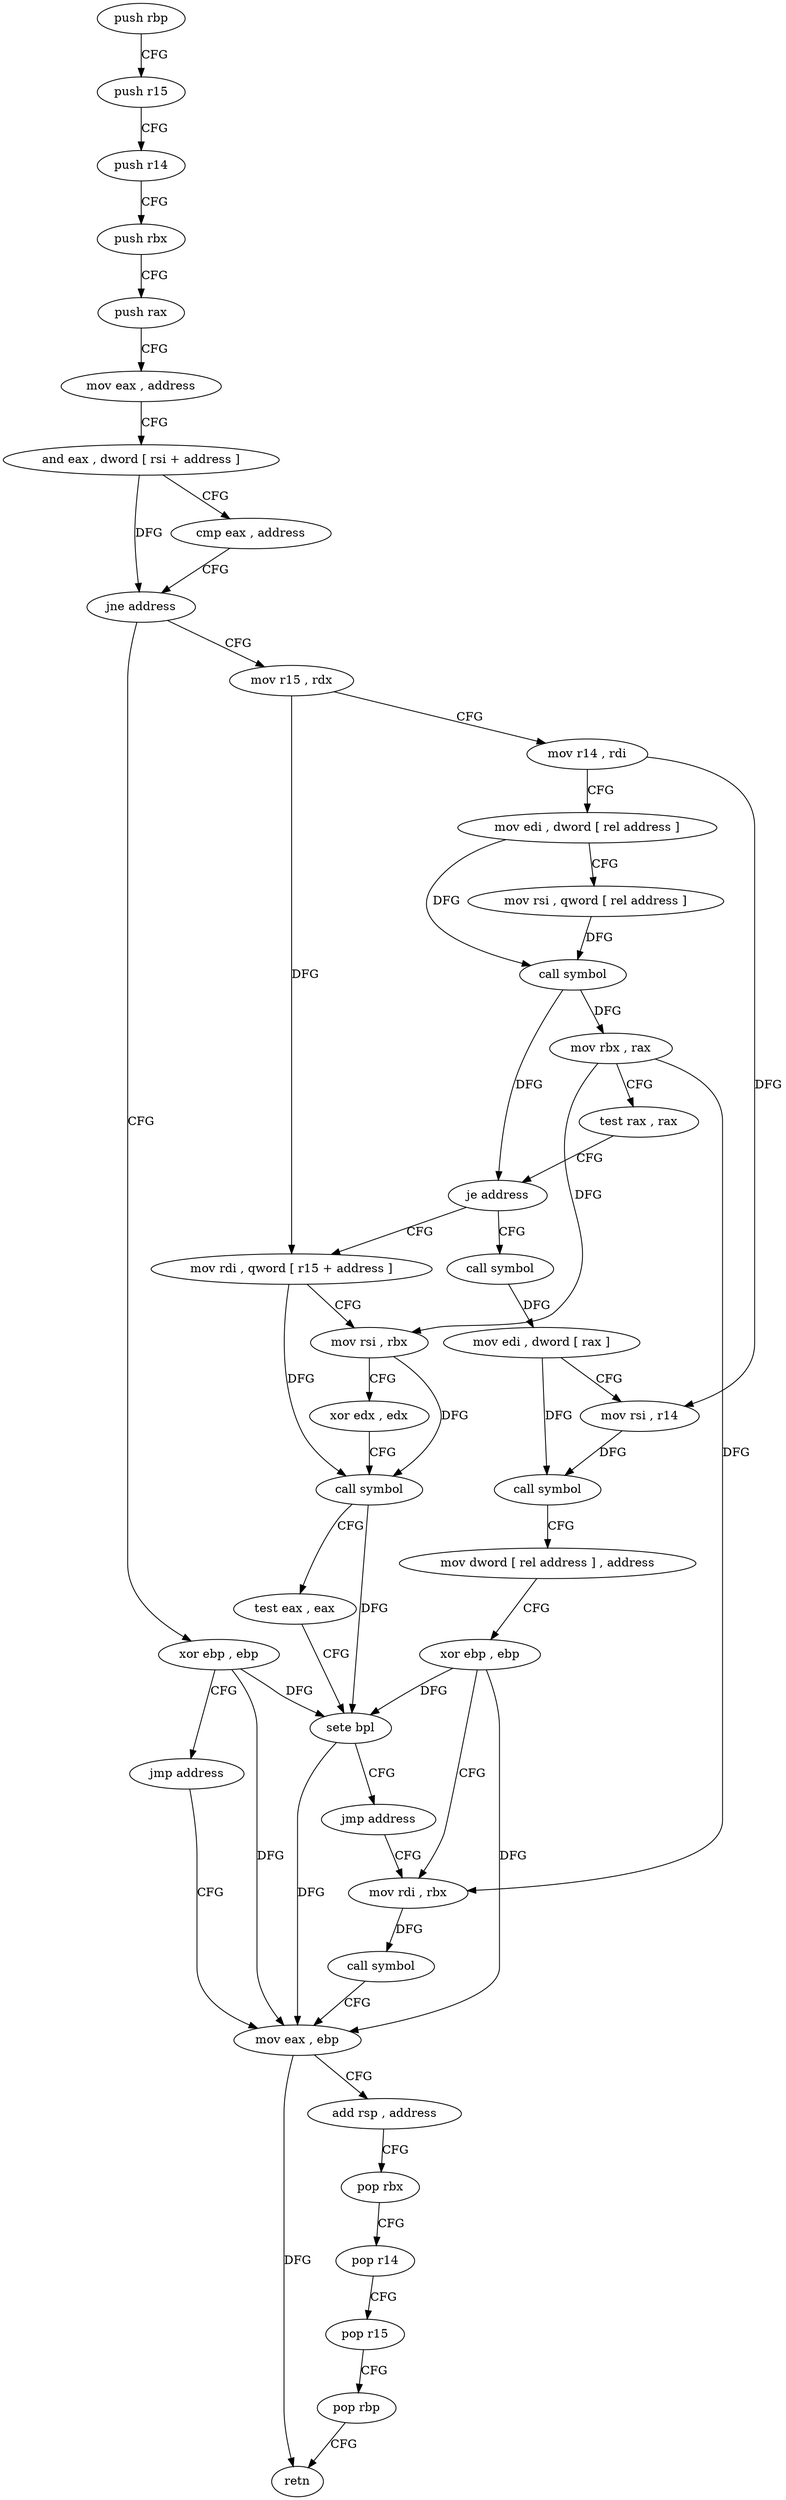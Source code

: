 digraph "func" {
"4212896" [label = "push rbp" ]
"4212897" [label = "push r15" ]
"4212899" [label = "push r14" ]
"4212901" [label = "push rbx" ]
"4212902" [label = "push rax" ]
"4212903" [label = "mov eax , address" ]
"4212908" [label = "and eax , dword [ rsi + address ]" ]
"4212911" [label = "cmp eax , address" ]
"4212916" [label = "jne address" ]
"4212972" [label = "xor ebp , ebp" ]
"4212918" [label = "mov r15 , rdx" ]
"4212974" [label = "jmp address" ]
"4213011" [label = "mov eax , ebp" ]
"4212921" [label = "mov r14 , rdi" ]
"4212924" [label = "mov edi , dword [ rel address ]" ]
"4212930" [label = "mov rsi , qword [ rel address ]" ]
"4212937" [label = "call symbol" ]
"4212942" [label = "mov rbx , rax" ]
"4212945" [label = "test rax , rax" ]
"4212948" [label = "je address" ]
"4212976" [label = "call symbol" ]
"4212950" [label = "mov rdi , qword [ r15 + address ]" ]
"4213013" [label = "add rsp , address" ]
"4213017" [label = "pop rbx" ]
"4213018" [label = "pop r14" ]
"4213020" [label = "pop r15" ]
"4213022" [label = "pop rbp" ]
"4213023" [label = "retn" ]
"4212981" [label = "mov edi , dword [ rax ]" ]
"4212983" [label = "mov rsi , r14" ]
"4212986" [label = "call symbol" ]
"4212991" [label = "mov dword [ rel address ] , address" ]
"4213001" [label = "xor ebp , ebp" ]
"4213003" [label = "mov rdi , rbx" ]
"4212954" [label = "mov rsi , rbx" ]
"4212957" [label = "xor edx , edx" ]
"4212959" [label = "call symbol" ]
"4212964" [label = "test eax , eax" ]
"4212966" [label = "sete bpl" ]
"4212970" [label = "jmp address" ]
"4213006" [label = "call symbol" ]
"4212896" -> "4212897" [ label = "CFG" ]
"4212897" -> "4212899" [ label = "CFG" ]
"4212899" -> "4212901" [ label = "CFG" ]
"4212901" -> "4212902" [ label = "CFG" ]
"4212902" -> "4212903" [ label = "CFG" ]
"4212903" -> "4212908" [ label = "CFG" ]
"4212908" -> "4212911" [ label = "CFG" ]
"4212908" -> "4212916" [ label = "DFG" ]
"4212911" -> "4212916" [ label = "CFG" ]
"4212916" -> "4212972" [ label = "CFG" ]
"4212916" -> "4212918" [ label = "CFG" ]
"4212972" -> "4212974" [ label = "CFG" ]
"4212972" -> "4213011" [ label = "DFG" ]
"4212972" -> "4212966" [ label = "DFG" ]
"4212918" -> "4212921" [ label = "CFG" ]
"4212918" -> "4212950" [ label = "DFG" ]
"4212974" -> "4213011" [ label = "CFG" ]
"4213011" -> "4213013" [ label = "CFG" ]
"4213011" -> "4213023" [ label = "DFG" ]
"4212921" -> "4212924" [ label = "CFG" ]
"4212921" -> "4212983" [ label = "DFG" ]
"4212924" -> "4212930" [ label = "CFG" ]
"4212924" -> "4212937" [ label = "DFG" ]
"4212930" -> "4212937" [ label = "DFG" ]
"4212937" -> "4212942" [ label = "DFG" ]
"4212937" -> "4212948" [ label = "DFG" ]
"4212942" -> "4212945" [ label = "CFG" ]
"4212942" -> "4212954" [ label = "DFG" ]
"4212942" -> "4213003" [ label = "DFG" ]
"4212945" -> "4212948" [ label = "CFG" ]
"4212948" -> "4212976" [ label = "CFG" ]
"4212948" -> "4212950" [ label = "CFG" ]
"4212976" -> "4212981" [ label = "DFG" ]
"4212950" -> "4212954" [ label = "CFG" ]
"4212950" -> "4212959" [ label = "DFG" ]
"4213013" -> "4213017" [ label = "CFG" ]
"4213017" -> "4213018" [ label = "CFG" ]
"4213018" -> "4213020" [ label = "CFG" ]
"4213020" -> "4213022" [ label = "CFG" ]
"4213022" -> "4213023" [ label = "CFG" ]
"4212981" -> "4212983" [ label = "CFG" ]
"4212981" -> "4212986" [ label = "DFG" ]
"4212983" -> "4212986" [ label = "DFG" ]
"4212986" -> "4212991" [ label = "CFG" ]
"4212991" -> "4213001" [ label = "CFG" ]
"4213001" -> "4213003" [ label = "CFG" ]
"4213001" -> "4213011" [ label = "DFG" ]
"4213001" -> "4212966" [ label = "DFG" ]
"4213003" -> "4213006" [ label = "DFG" ]
"4212954" -> "4212957" [ label = "CFG" ]
"4212954" -> "4212959" [ label = "DFG" ]
"4212957" -> "4212959" [ label = "CFG" ]
"4212959" -> "4212964" [ label = "CFG" ]
"4212959" -> "4212966" [ label = "DFG" ]
"4212964" -> "4212966" [ label = "CFG" ]
"4212966" -> "4212970" [ label = "CFG" ]
"4212966" -> "4213011" [ label = "DFG" ]
"4212970" -> "4213003" [ label = "CFG" ]
"4213006" -> "4213011" [ label = "CFG" ]
}

